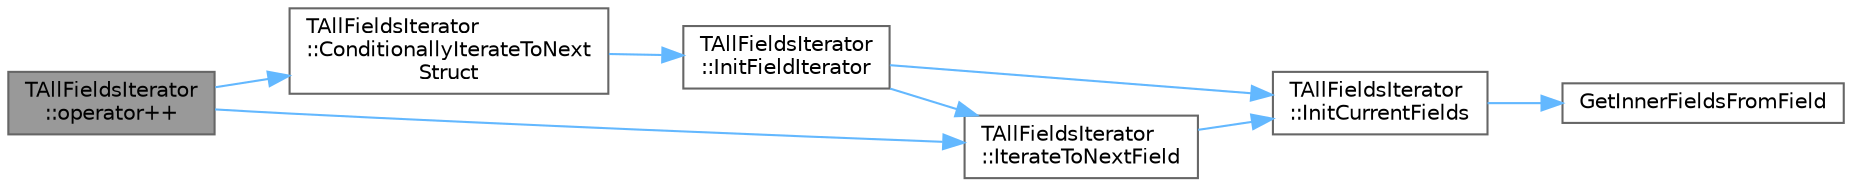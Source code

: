 digraph "TAllFieldsIterator::operator++"
{
 // INTERACTIVE_SVG=YES
 // LATEX_PDF_SIZE
  bgcolor="transparent";
  edge [fontname=Helvetica,fontsize=10,labelfontname=Helvetica,labelfontsize=10];
  node [fontname=Helvetica,fontsize=10,shape=box,height=0.2,width=0.4];
  rankdir="LR";
  Node1 [id="Node000001",label="TAllFieldsIterator\l::operator++",height=0.2,width=0.4,color="gray40", fillcolor="grey60", style="filled", fontcolor="black",tooltip=" "];
  Node1 -> Node2 [id="edge1_Node000001_Node000002",color="steelblue1",style="solid",tooltip=" "];
  Node2 [id="Node000002",label="TAllFieldsIterator\l::ConditionallyIterateToNext\lStruct",height=0.2,width=0.4,color="grey40", fillcolor="white", style="filled",URL="$db/de9/classTAllFieldsIterator.html#a9a6727f2008863459d9b06e6bb74a939",tooltip=" "];
  Node2 -> Node3 [id="edge2_Node000002_Node000003",color="steelblue1",style="solid",tooltip=" "];
  Node3 [id="Node000003",label="TAllFieldsIterator\l::InitFieldIterator",height=0.2,width=0.4,color="grey40", fillcolor="white", style="filled",URL="$db/de9/classTAllFieldsIterator.html#aa1edc1c11a1e6eaf55561c34cc1cb05f",tooltip="Initializes the field iterator for the current struct."];
  Node3 -> Node4 [id="edge3_Node000003_Node000004",color="steelblue1",style="solid",tooltip=" "];
  Node4 [id="Node000004",label="TAllFieldsIterator\l::InitCurrentFields",height=0.2,width=0.4,color="grey40", fillcolor="white", style="filled",URL="$db/de9/classTAllFieldsIterator.html#a373d36847c21a8fad2a4a8d18809ae17",tooltip="Initializes CurrentFields array with the currently iterated field as well as the fields it owns."];
  Node4 -> Node5 [id="edge4_Node000004_Node000005",color="steelblue1",style="solid",tooltip=" "];
  Node5 [id="Node000005",label="GetInnerFieldsFromField",height=0.2,width=0.4,color="grey40", fillcolor="white", style="filled",URL="$db/daa/FieldIterator_8h.html#afd1de4ed1589172c531e005eba31a2ef",tooltip="Helper function for getting the inner fields of a field that works with both FFields and UFields."];
  Node3 -> Node6 [id="edge5_Node000003_Node000006",color="steelblue1",style="solid",tooltip=" "];
  Node6 [id="Node000006",label="TAllFieldsIterator\l::IterateToNextField",height=0.2,width=0.4,color="grey40", fillcolor="white", style="filled",URL="$db/de9/classTAllFieldsIterator.html#a4836c34ba6e60473f7c25a40ba5dc60a",tooltip="Advances to the next field of the specified template type."];
  Node6 -> Node4 [id="edge6_Node000006_Node000004",color="steelblue1",style="solid",tooltip=" "];
  Node1 -> Node6 [id="edge7_Node000001_Node000006",color="steelblue1",style="solid",tooltip=" "];
}
